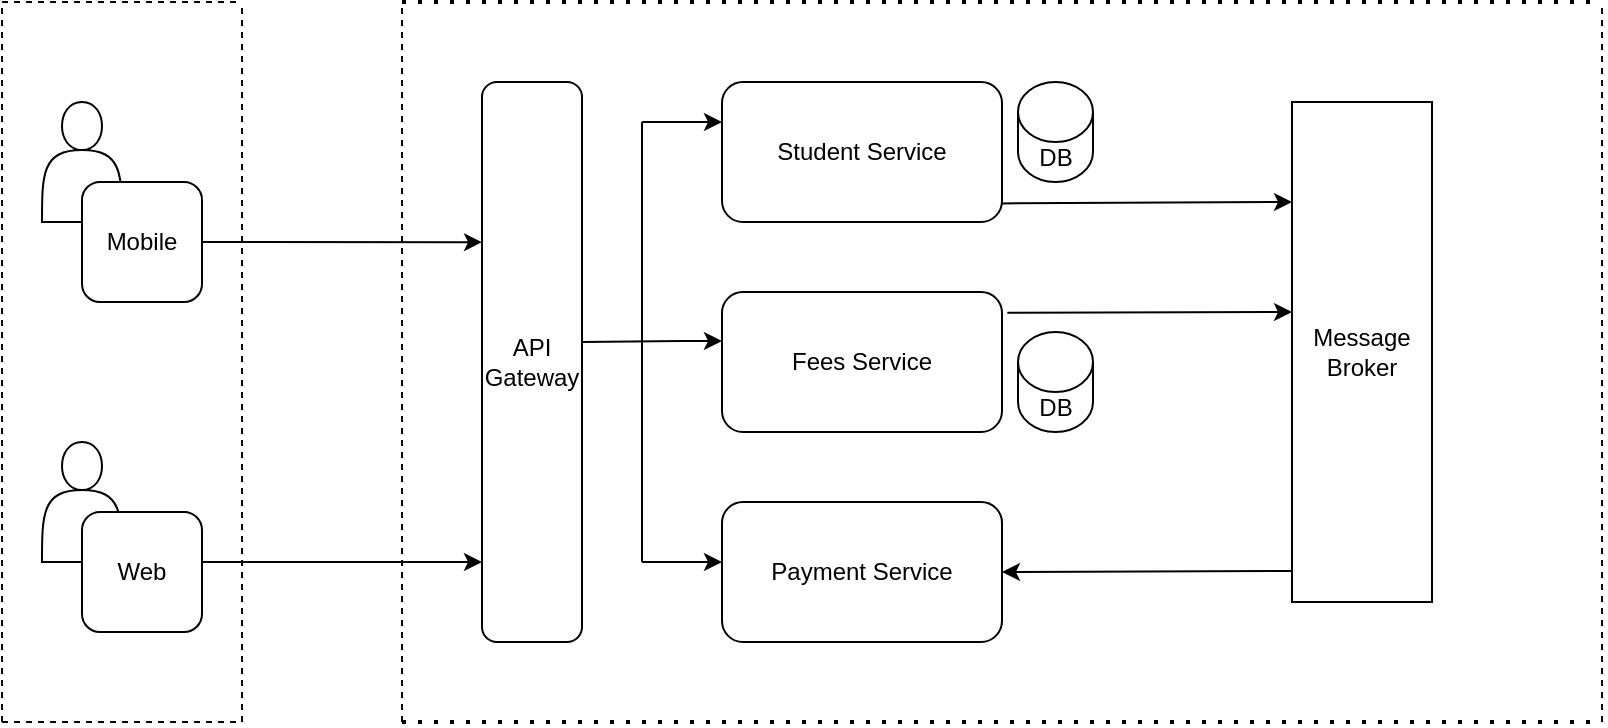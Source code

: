<mxfile version="21.6.8" type="github">
  <diagram id="TLIjEoQNjLV_tYfjU4ay" name="Page-2">
    <mxGraphModel dx="1034" dy="424" grid="1" gridSize="10" guides="1" tooltips="1" connect="1" arrows="1" fold="1" page="1" pageScale="1" pageWidth="850" pageHeight="1100" math="0" shadow="0">
      <root>
        <mxCell id="0" />
        <mxCell id="1" parent="0" />
        <mxCell id="9y8F20XEl7rROfcdrMp9-1" value="" style="endArrow=none;dashed=1;html=1;rounded=0;" parent="1" edge="1">
          <mxGeometry width="50" height="50" relative="1" as="geometry">
            <mxPoint x="40" y="40" as="sourcePoint" />
            <mxPoint x="160" y="40" as="targetPoint" />
          </mxGeometry>
        </mxCell>
        <mxCell id="9y8F20XEl7rROfcdrMp9-2" value="" style="endArrow=none;dashed=1;html=1;rounded=0;" parent="1" edge="1">
          <mxGeometry width="50" height="50" relative="1" as="geometry">
            <mxPoint x="40" y="400" as="sourcePoint" />
            <mxPoint x="40" y="40" as="targetPoint" />
          </mxGeometry>
        </mxCell>
        <mxCell id="9y8F20XEl7rROfcdrMp9-3" value="" style="endArrow=none;dashed=1;html=1;rounded=0;" parent="1" edge="1">
          <mxGeometry width="50" height="50" relative="1" as="geometry">
            <mxPoint x="160" y="400" as="sourcePoint" />
            <mxPoint x="160" y="40" as="targetPoint" />
          </mxGeometry>
        </mxCell>
        <mxCell id="9y8F20XEl7rROfcdrMp9-4" value="" style="endArrow=none;dashed=1;html=1;rounded=0;" parent="1" edge="1">
          <mxGeometry width="50" height="50" relative="1" as="geometry">
            <mxPoint x="40" y="400" as="sourcePoint" />
            <mxPoint x="160" y="400" as="targetPoint" />
          </mxGeometry>
        </mxCell>
        <mxCell id="9y8F20XEl7rROfcdrMp9-5" value="" style="endArrow=none;dashed=1;html=1;rounded=0;" parent="1" edge="1">
          <mxGeometry width="50" height="50" relative="1" as="geometry">
            <mxPoint x="240" y="400" as="sourcePoint" />
            <mxPoint x="240" y="40" as="targetPoint" />
          </mxGeometry>
        </mxCell>
        <mxCell id="9y8F20XEl7rROfcdrMp9-6" value="" style="endArrow=none;dashed=1;html=1;rounded=0;" parent="1" edge="1">
          <mxGeometry width="50" height="50" relative="1" as="geometry">
            <mxPoint x="840" y="400" as="sourcePoint" />
            <mxPoint x="840" y="40" as="targetPoint" />
          </mxGeometry>
        </mxCell>
        <mxCell id="9y8F20XEl7rROfcdrMp9-7" value="" style="endArrow=none;dashed=1;html=1;dashPattern=1 3;strokeWidth=2;rounded=0;" parent="1" edge="1">
          <mxGeometry width="50" height="50" relative="1" as="geometry">
            <mxPoint x="240" y="40" as="sourcePoint" />
            <mxPoint x="840" y="40" as="targetPoint" />
          </mxGeometry>
        </mxCell>
        <mxCell id="9y8F20XEl7rROfcdrMp9-8" value="" style="endArrow=none;dashed=1;html=1;dashPattern=1 3;strokeWidth=2;rounded=0;" parent="1" edge="1">
          <mxGeometry width="50" height="50" relative="1" as="geometry">
            <mxPoint x="240" y="400" as="sourcePoint" />
            <mxPoint x="840" y="400" as="targetPoint" />
          </mxGeometry>
        </mxCell>
        <mxCell id="EwDw2edjSimYetYMnFHi-1" value="API Gateway" style="rounded=1;whiteSpace=wrap;html=1;" parent="1" vertex="1">
          <mxGeometry x="280" y="80" width="50" height="280" as="geometry" />
        </mxCell>
        <mxCell id="6CjpfWdCH3bPb4ilLrKr-1" value="Fees Service" style="rounded=1;whiteSpace=wrap;html=1;" parent="1" vertex="1">
          <mxGeometry x="400" y="185" width="140" height="70" as="geometry" />
        </mxCell>
        <mxCell id="6CjpfWdCH3bPb4ilLrKr-2" value="Payment Service" style="rounded=1;whiteSpace=wrap;html=1;" parent="1" vertex="1">
          <mxGeometry x="400" y="290" width="140" height="70" as="geometry" />
        </mxCell>
        <mxCell id="6CjpfWdCH3bPb4ilLrKr-3" value="DB" style="shape=cylinder3;whiteSpace=wrap;html=1;boundedLbl=1;backgroundOutline=1;size=15;" parent="1" vertex="1">
          <mxGeometry x="548" y="205" width="37.5" height="50" as="geometry" />
        </mxCell>
        <mxCell id="6CjpfWdCH3bPb4ilLrKr-4" value="Message Broker" style="rounded=0;whiteSpace=wrap;html=1;" parent="1" vertex="1">
          <mxGeometry x="685" y="90" width="70" height="250" as="geometry" />
        </mxCell>
        <mxCell id="6CjpfWdCH3bPb4ilLrKr-5" value="" style="endArrow=classic;html=1;rounded=0;exitX=0.995;exitY=0.867;exitDx=0;exitDy=0;entryX=0;entryY=0.163;entryDx=0;entryDy=0;entryPerimeter=0;exitPerimeter=0;" parent="1" source="k233fXRIHFFiw8kQzl4h-1" edge="1">
          <mxGeometry width="50" height="50" relative="1" as="geometry">
            <mxPoint x="548" y="140.25" as="sourcePoint" />
            <mxPoint x="685" y="140" as="targetPoint" />
          </mxGeometry>
        </mxCell>
        <mxCell id="6CjpfWdCH3bPb4ilLrKr-6" value="" style="endArrow=classic;html=1;rounded=0;exitX=1.019;exitY=0.148;exitDx=0;exitDy=0;exitPerimeter=0;entryX=0;entryY=0.163;entryDx=0;entryDy=0;entryPerimeter=0;" parent="1" source="6CjpfWdCH3bPb4ilLrKr-1" edge="1">
          <mxGeometry width="50" height="50" relative="1" as="geometry">
            <mxPoint x="548" y="195" as="sourcePoint" />
            <mxPoint x="685" y="195" as="targetPoint" />
          </mxGeometry>
        </mxCell>
        <mxCell id="6CjpfWdCH3bPb4ilLrKr-7" value="" style="endArrow=classic;html=1;rounded=0;exitX=1.024;exitY=0.867;exitDx=0;exitDy=0;exitPerimeter=0;entryX=1;entryY=0.5;entryDx=0;entryDy=0;" parent="1" target="6CjpfWdCH3bPb4ilLrKr-2" edge="1">
          <mxGeometry width="50" height="50" relative="1" as="geometry">
            <mxPoint x="685" y="324.5" as="sourcePoint" />
            <mxPoint x="548" y="324.5" as="targetPoint" />
          </mxGeometry>
        </mxCell>
        <mxCell id="k233fXRIHFFiw8kQzl4h-1" value="Student Service" style="rounded=1;whiteSpace=wrap;html=1;" parent="1" vertex="1">
          <mxGeometry x="400" y="80" width="140" height="70" as="geometry" />
        </mxCell>
        <mxCell id="k233fXRIHFFiw8kQzl4h-2" value="DB" style="shape=cylinder3;whiteSpace=wrap;html=1;boundedLbl=1;backgroundOutline=1;size=15;" parent="1" vertex="1">
          <mxGeometry x="548" y="80" width="37.5" height="50" as="geometry" />
        </mxCell>
        <mxCell id="gT6cNkpCqqdaCoQECcCD-1" value="" style="endArrow=classic;html=1;rounded=0;" parent="1" edge="1">
          <mxGeometry width="50" height="50" relative="1" as="geometry">
            <mxPoint x="360" y="100" as="sourcePoint" />
            <mxPoint x="400" y="100" as="targetPoint" />
            <Array as="points">
              <mxPoint x="380" y="100" />
            </Array>
          </mxGeometry>
        </mxCell>
        <mxCell id="gT6cNkpCqqdaCoQECcCD-2" value="" style="endArrow=classic;html=1;rounded=0;" parent="1" edge="1">
          <mxGeometry width="50" height="50" relative="1" as="geometry">
            <mxPoint x="330" y="210" as="sourcePoint" />
            <mxPoint x="400" y="209.5" as="targetPoint" />
            <Array as="points">
              <mxPoint x="380" y="209.5" />
            </Array>
          </mxGeometry>
        </mxCell>
        <mxCell id="gT6cNkpCqqdaCoQECcCD-3" value="" style="endArrow=classic;html=1;rounded=0;" parent="1" edge="1">
          <mxGeometry width="50" height="50" relative="1" as="geometry">
            <mxPoint x="360" y="320" as="sourcePoint" />
            <mxPoint x="400" y="320" as="targetPoint" />
            <Array as="points">
              <mxPoint x="380" y="320" />
            </Array>
          </mxGeometry>
        </mxCell>
        <mxCell id="gT6cNkpCqqdaCoQECcCD-4" value="" style="endArrow=none;html=1;rounded=0;" parent="1" edge="1">
          <mxGeometry width="50" height="50" relative="1" as="geometry">
            <mxPoint x="360" y="320" as="sourcePoint" />
            <mxPoint x="360" y="100" as="targetPoint" />
          </mxGeometry>
        </mxCell>
        <mxCell id="CO78yczFUHJewDSaIKWY-1" value="" style="shape=actor;whiteSpace=wrap;html=1;" vertex="1" parent="1">
          <mxGeometry x="60" y="90" width="40" height="60" as="geometry" />
        </mxCell>
        <mxCell id="CO78yczFUHJewDSaIKWY-2" value="Mobile" style="rounded=1;whiteSpace=wrap;html=1;" vertex="1" parent="1">
          <mxGeometry x="80" y="130" width="60" height="60" as="geometry" />
        </mxCell>
        <mxCell id="CO78yczFUHJewDSaIKWY-3" value="" style="shape=actor;whiteSpace=wrap;html=1;" vertex="1" parent="1">
          <mxGeometry x="60" y="260" width="40" height="60" as="geometry" />
        </mxCell>
        <mxCell id="CO78yczFUHJewDSaIKWY-4" value="Web" style="rounded=1;whiteSpace=wrap;html=1;" vertex="1" parent="1">
          <mxGeometry x="80" y="295" width="60" height="60" as="geometry" />
        </mxCell>
        <mxCell id="CO78yczFUHJewDSaIKWY-5" value="" style="endArrow=classic;html=1;rounded=0;exitX=1;exitY=0.5;exitDx=0;exitDy=0;entryX=0;entryY=0.286;entryDx=0;entryDy=0;entryPerimeter=0;" edge="1" parent="1" source="CO78yczFUHJewDSaIKWY-2" target="EwDw2edjSimYetYMnFHi-1">
          <mxGeometry width="50" height="50" relative="1" as="geometry">
            <mxPoint x="420" y="250" as="sourcePoint" />
            <mxPoint x="470" y="200" as="targetPoint" />
          </mxGeometry>
        </mxCell>
        <mxCell id="CO78yczFUHJewDSaIKWY-6" value="" style="endArrow=classic;html=1;rounded=0;exitX=1;exitY=0.5;exitDx=0;exitDy=0;entryX=0;entryY=0.286;entryDx=0;entryDy=0;entryPerimeter=0;" edge="1" parent="1">
          <mxGeometry width="50" height="50" relative="1" as="geometry">
            <mxPoint x="140" y="320" as="sourcePoint" />
            <mxPoint x="280" y="320" as="targetPoint" />
          </mxGeometry>
        </mxCell>
      </root>
    </mxGraphModel>
  </diagram>
</mxfile>
